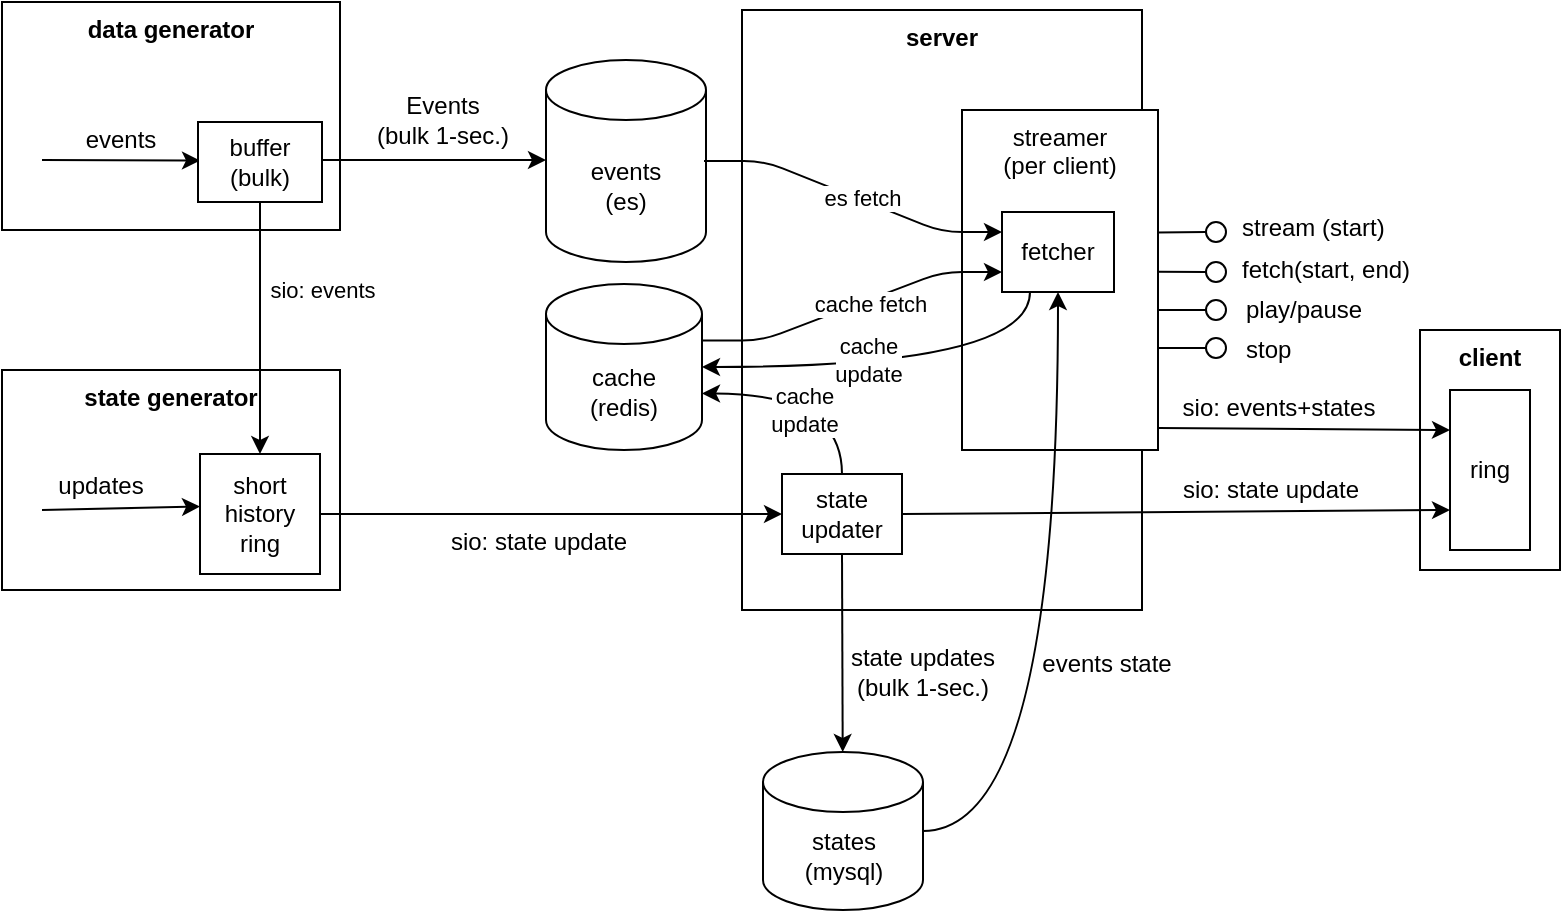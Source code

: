 <mxfile>
    <diagram id="iySTPJm4EqNGzjUjztas" name="Page-1">
        <mxGraphModel dx="867" dy="743" grid="1" gridSize="10" guides="1" tooltips="1" connect="1" arrows="1" fold="1" page="1" pageScale="1" pageWidth="827" pageHeight="1169" math="0" shadow="0">
            <root>
                <mxCell id="0"/>
                <mxCell id="1" parent="0"/>
                <mxCell id="128" value="&lt;b&gt;state generator&lt;/b&gt;" style="rounded=0;whiteSpace=wrap;html=1;verticalAlign=top;align=center;" parent="1" vertex="1">
                    <mxGeometry x="30" y="250" width="169" height="110" as="geometry"/>
                </mxCell>
                <mxCell id="42" value="&lt;b&gt;server&lt;/b&gt;" style="rounded=0;whiteSpace=wrap;html=1;verticalAlign=top;align=center;" parent="1" vertex="1">
                    <mxGeometry x="400" y="70" width="200" height="300" as="geometry"/>
                </mxCell>
                <mxCell id="3" value="events&lt;br&gt;(es)" style="shape=cylinder3;whiteSpace=wrap;html=1;boundedLbl=1;backgroundOutline=1;size=15;" parent="1" vertex="1">
                    <mxGeometry x="302" y="95" width="80" height="101" as="geometry"/>
                </mxCell>
                <mxCell id="41" value="&lt;span&gt;&lt;b&gt;client&lt;/b&gt;&lt;/span&gt;" style="rounded=0;whiteSpace=wrap;html=1;verticalAlign=top;" parent="1" vertex="1">
                    <mxGeometry x="739" y="230" width="70" height="120" as="geometry"/>
                </mxCell>
                <mxCell id="53" value="&lt;b&gt;data generator&lt;/b&gt;" style="rounded=0;whiteSpace=wrap;html=1;verticalAlign=top;align=center;" parent="1" vertex="1">
                    <mxGeometry x="30" y="66" width="169" height="114" as="geometry"/>
                </mxCell>
                <mxCell id="54" value="" style="endArrow=classic;html=1;entryX=0;entryY=0;entryDx=0;entryDy=30;entryPerimeter=0;" parent="1" edge="1">
                    <mxGeometry width="50" height="50" relative="1" as="geometry">
                        <mxPoint x="180" y="145" as="sourcePoint"/>
                        <mxPoint x="302" y="145" as="targetPoint"/>
                    </mxGeometry>
                </mxCell>
                <mxCell id="55" value="&lt;span style=&quot;font-size: 12px&quot;&gt;Events&lt;br&gt;&lt;/span&gt;&lt;span style=&quot;font-size: 12px&quot;&gt;(bulk 1-sec.)&lt;/span&gt;&lt;span style=&quot;font-size: 12px&quot;&gt;&lt;br&gt;&lt;/span&gt;" style="edgeLabel;html=1;align=center;verticalAlign=middle;resizable=0;points=[];" parent="54" vertex="1" connectable="0">
                    <mxGeometry x="-0.083" y="-1" relative="1" as="geometry">
                        <mxPoint x="14" y="-21" as="offset"/>
                    </mxGeometry>
                </mxCell>
                <mxCell id="63" value="short&lt;br&gt;history&lt;br&gt;ring" style="rounded=0;whiteSpace=wrap;html=1;" parent="1" vertex="1">
                    <mxGeometry x="129" y="292" width="60" height="60" as="geometry"/>
                </mxCell>
                <mxCell id="89" value="" style="endArrow=classic;html=1;" parent="1" edge="1">
                    <mxGeometry width="50" height="50" relative="1" as="geometry">
                        <mxPoint x="50" y="145" as="sourcePoint"/>
                        <mxPoint x="129" y="145.29" as="targetPoint"/>
                    </mxGeometry>
                </mxCell>
                <mxCell id="92" value="events" style="text;html=1;align=center;verticalAlign=middle;resizable=0;points=[];autosize=1;strokeColor=none;fillColor=none;" parent="1" vertex="1">
                    <mxGeometry x="64" y="125.29" width="50" height="20" as="geometry"/>
                </mxCell>
                <mxCell id="93" value="" style="endArrow=classic;html=1;" parent="1" edge="1">
                    <mxGeometry width="50" height="50" relative="1" as="geometry">
                        <mxPoint x="50" y="320" as="sourcePoint"/>
                        <mxPoint x="129" y="318.29" as="targetPoint"/>
                    </mxGeometry>
                </mxCell>
                <mxCell id="94" value="updates" style="text;html=1;align=center;verticalAlign=middle;resizable=0;points=[];autosize=1;strokeColor=none;fillColor=none;" parent="1" vertex="1">
                    <mxGeometry x="49" y="298.29" width="60" height="20" as="geometry"/>
                </mxCell>
                <mxCell id="96" value="stream (start)" style="text;html=1;strokeColor=none;fillColor=none;align=left;verticalAlign=middle;whiteSpace=wrap;rounded=0;" parent="1" vertex="1">
                    <mxGeometry x="648" y="166" width="92" height="25" as="geometry"/>
                </mxCell>
                <mxCell id="97" value="play/pause" style="text;html=1;strokeColor=none;fillColor=none;align=left;verticalAlign=middle;whiteSpace=wrap;rounded=0;" parent="1" vertex="1">
                    <mxGeometry x="650" y="210" width="70" height="20" as="geometry"/>
                </mxCell>
                <mxCell id="99" value="fetch(start, end)" style="text;html=1;strokeColor=none;fillColor=none;align=left;verticalAlign=middle;whiteSpace=wrap;rounded=0;" parent="1" vertex="1">
                    <mxGeometry x="648" y="187" width="92" height="25" as="geometry"/>
                </mxCell>
                <mxCell id="100" value="stop" style="text;html=1;strokeColor=none;fillColor=none;align=left;verticalAlign=middle;whiteSpace=wrap;rounded=0;" parent="1" vertex="1">
                    <mxGeometry x="650" y="230" width="30" height="20" as="geometry"/>
                </mxCell>
                <mxCell id="117" value="" style="group" parent="1" vertex="1" connectable="0">
                    <mxGeometry x="608" y="215" width="34" height="10" as="geometry"/>
                </mxCell>
                <mxCell id="109" value="" style="ellipse;whiteSpace=wrap;html=1;aspect=fixed;" parent="117" vertex="1">
                    <mxGeometry x="24" width="10" height="10" as="geometry"/>
                </mxCell>
                <mxCell id="110" value="" style="endArrow=none;html=1;exitX=0;exitY=0.5;exitDx=0;exitDy=0;" parent="117" source="109" edge="1">
                    <mxGeometry width="50" height="50" relative="1" as="geometry">
                        <mxPoint x="20" y="26" as="sourcePoint"/>
                        <mxPoint y="5" as="targetPoint"/>
                    </mxGeometry>
                </mxCell>
                <mxCell id="118" value="states&lt;br&gt;(mysql)" style="shape=cylinder3;whiteSpace=wrap;html=1;boundedLbl=1;backgroundOutline=1;size=15;" parent="1" vertex="1">
                    <mxGeometry x="410.5" y="441" width="80" height="79" as="geometry"/>
                </mxCell>
                <mxCell id="119" value="" style="endArrow=classic;html=1;exitX=0.5;exitY=1;exitDx=0;exitDy=0;" parent="1" source="136" target="118" edge="1">
                    <mxGeometry width="50" height="50" relative="1" as="geometry">
                        <mxPoint x="268.0" y="480" as="sourcePoint"/>
                        <mxPoint x="450" y="400" as="targetPoint"/>
                    </mxGeometry>
                </mxCell>
                <mxCell id="120" value="&lt;span style=&quot;font-size: 12px&quot;&gt;state updates&lt;br&gt;&lt;/span&gt;&lt;span style=&quot;font-size: 12px&quot;&gt;(bulk 1-sec.)&lt;/span&gt;&lt;span style=&quot;font-size: 12px&quot;&gt;&lt;br&gt;&lt;/span&gt;" style="edgeLabel;html=1;align=center;verticalAlign=middle;resizable=0;points=[];" parent="119" vertex="1" connectable="0">
                    <mxGeometry x="-0.083" y="-1" relative="1" as="geometry">
                        <mxPoint x="41" y="13" as="offset"/>
                    </mxGeometry>
                </mxCell>
                <mxCell id="122" value="buffer&lt;br&gt;(bulk)" style="rounded=0;whiteSpace=wrap;html=1;" parent="1" vertex="1">
                    <mxGeometry x="128" y="126" width="62" height="40" as="geometry"/>
                </mxCell>
                <mxCell id="126" value="" style="endArrow=classic;html=1;exitX=0.5;exitY=1;exitDx=0;exitDy=0;" parent="1" source="122" target="63" edge="1">
                    <mxGeometry width="50" height="50" relative="1" as="geometry">
                        <mxPoint x="369" y="341" as="sourcePoint"/>
                        <mxPoint x="371" y="411" as="targetPoint"/>
                    </mxGeometry>
                </mxCell>
                <mxCell id="155" value="sio: events" style="edgeLabel;html=1;align=center;verticalAlign=middle;resizable=0;points=[];" parent="126" vertex="1" connectable="0">
                    <mxGeometry x="-0.298" y="1" relative="1" as="geometry">
                        <mxPoint x="30" as="offset"/>
                    </mxGeometry>
                </mxCell>
                <mxCell id="135" value="" style="endArrow=classic;html=1;exitX=1;exitY=0.5;exitDx=0;exitDy=0;entryX=0;entryY=0.5;entryDx=0;entryDy=0;startArrow=none;" parent="1" source="63" target="136" edge="1">
                    <mxGeometry width="50" height="50" relative="1" as="geometry">
                        <mxPoint x="281" y="320" as="sourcePoint"/>
                        <mxPoint x="400" y="319" as="targetPoint"/>
                    </mxGeometry>
                </mxCell>
                <mxCell id="139" value="&lt;span style=&quot;font-size: 12px&quot;&gt;sio: state update&lt;/span&gt;" style="edgeLabel;html=1;align=center;verticalAlign=middle;resizable=0;points=[];" parent="135" vertex="1" connectable="0">
                    <mxGeometry x="0.117" y="-2" relative="1" as="geometry">
                        <mxPoint x="-20" y="12" as="offset"/>
                    </mxGeometry>
                </mxCell>
                <mxCell id="136" value="state&lt;br&gt;updater" style="rounded=0;whiteSpace=wrap;html=1;" parent="1" vertex="1">
                    <mxGeometry x="420" y="302" width="60" height="40" as="geometry"/>
                </mxCell>
                <mxCell id="25" value="" style="endArrow=classic;html=1;exitX=1.025;exitY=0.915;exitDx=0;exitDy=0;exitPerimeter=0;entryX=0;entryY=0.25;entryDx=0;entryDy=0;" parent="1" edge="1" target="147">
                    <mxGeometry width="50" height="50" relative="1" as="geometry">
                        <mxPoint x="608" y="278.95" as="sourcePoint"/>
                        <mxPoint x="730" y="279" as="targetPoint"/>
                    </mxGeometry>
                </mxCell>
                <mxCell id="45" value="&lt;span style=&quot;font-size: 12px&quot;&gt;sio: e&lt;/span&gt;&lt;span style=&quot;font-size: 12px&quot;&gt;vents+states&lt;/span&gt;" style="edgeLabel;html=1;align=center;verticalAlign=middle;resizable=0;points=[];" parent="25" vertex="1" connectable="0">
                    <mxGeometry x="0.112" y="-1" relative="1" as="geometry">
                        <mxPoint x="-21" y="-12" as="offset"/>
                    </mxGeometry>
                </mxCell>
                <mxCell id="145" value="" style="endArrow=classic;html=1;exitX=1;exitY=0.5;exitDx=0;exitDy=0;entryX=0;entryY=0.75;entryDx=0;entryDy=0;" parent="1" source="136" target="147" edge="1">
                    <mxGeometry width="50" height="50" relative="1" as="geometry">
                        <mxPoint x="498.9" y="340.42" as="sourcePoint"/>
                        <mxPoint x="740" y="340" as="targetPoint"/>
                    </mxGeometry>
                </mxCell>
                <mxCell id="146" value="&lt;span style=&quot;font-size: 12px&quot;&gt;sio: state update&lt;/span&gt;" style="edgeLabel;html=1;align=center;verticalAlign=middle;resizable=0;points=[];" parent="145" vertex="1" connectable="0">
                    <mxGeometry x="0.112" y="-1" relative="1" as="geometry">
                        <mxPoint x="31" y="-12" as="offset"/>
                    </mxGeometry>
                </mxCell>
                <mxCell id="147" value="ring" style="rounded=0;whiteSpace=wrap;html=1;" parent="1" vertex="1">
                    <mxGeometry x="754" y="260" width="40" height="80" as="geometry"/>
                </mxCell>
                <mxCell id="148" value="" style="endArrow=classic;html=1;exitX=0.5;exitY=0;exitDx=0;exitDy=0;entryX=1;entryY=0;entryDx=0;entryDy=54.75;entryPerimeter=0;edgeStyle=orthogonalEdgeStyle;curved=1;" parent="1" source="136" target="150" edge="1">
                    <mxGeometry width="50" height="50" relative="1" as="geometry">
                        <mxPoint x="230.0" y="231.85" as="sourcePoint"/>
                        <mxPoint x="340" y="250" as="targetPoint"/>
                    </mxGeometry>
                </mxCell>
                <mxCell id="170" value="cache&lt;br&gt;update" style="edgeLabel;html=1;align=center;verticalAlign=middle;resizable=0;points=[];" vertex="1" connectable="0" parent="148">
                    <mxGeometry x="0.083" y="8" relative="1" as="geometry">
                        <mxPoint as="offset"/>
                    </mxGeometry>
                </mxCell>
                <mxCell id="150" value="cache&lt;br&gt;(redis)" style="shape=cylinder3;whiteSpace=wrap;html=1;boundedLbl=1;backgroundOutline=1;size=15;" parent="1" vertex="1">
                    <mxGeometry x="302" y="207" width="78" height="83" as="geometry"/>
                </mxCell>
                <mxCell id="43" value="streamer&lt;br&gt;(per client)" style="rounded=0;whiteSpace=wrap;html=1;verticalAlign=top;" parent="1" vertex="1">
                    <mxGeometry x="510" y="120" width="98" height="170" as="geometry"/>
                </mxCell>
                <mxCell id="34" value="" style="endArrow=classic;html=1;exitX=1;exitY=0.5;exitDx=0;exitDy=0;exitPerimeter=0;edgeStyle=entityRelationEdgeStyle;entryX=0;entryY=0.25;entryDx=0;entryDy=0;" parent="1" edge="1" target="157">
                    <mxGeometry width="50" height="50" relative="1" as="geometry">
                        <mxPoint x="381" y="145.5" as="sourcePoint"/>
                        <mxPoint x="610" y="110" as="targetPoint"/>
                    </mxGeometry>
                </mxCell>
                <mxCell id="168" value="es fetch" style="edgeLabel;html=1;align=center;verticalAlign=middle;resizable=0;points=[];" vertex="1" connectable="0" parent="34">
                    <mxGeometry x="0.052" y="1" relative="1" as="geometry">
                        <mxPoint as="offset"/>
                    </mxGeometry>
                </mxCell>
                <mxCell id="157" value="fetcher" style="rounded=0;whiteSpace=wrap;html=1;" vertex="1" parent="1">
                    <mxGeometry x="530" y="171" width="56" height="40" as="geometry"/>
                </mxCell>
                <mxCell id="151" value="" style="endArrow=classic;html=1;entryX=0;entryY=0.75;entryDx=0;entryDy=0;exitX=1;exitY=0;exitDx=0;exitDy=28.25;exitPerimeter=0;edgeStyle=entityRelationEdgeStyle;" parent="1" source="150" target="157" edge="1">
                    <mxGeometry width="50" height="50" relative="1" as="geometry">
                        <mxPoint x="379" y="233" as="sourcePoint"/>
                        <mxPoint x="528.04" y="230.912" as="targetPoint"/>
                    </mxGeometry>
                </mxCell>
                <mxCell id="167" value="cache fetch" style="edgeLabel;html=1;align=center;verticalAlign=middle;resizable=0;points=[];" vertex="1" connectable="0" parent="151">
                    <mxGeometry x="0.111" y="-2" relative="1" as="geometry">
                        <mxPoint as="offset"/>
                    </mxGeometry>
                </mxCell>
                <mxCell id="153" value="" style="endArrow=classic;html=1;exitX=1;exitY=0.5;exitDx=0;exitDy=0;entryX=0.5;entryY=1;entryDx=0;entryDy=0;exitPerimeter=0;edgeStyle=orthogonalEdgeStyle;curved=1;" parent="1" source="118" target="157" edge="1">
                    <mxGeometry width="50" height="50" relative="1" as="geometry">
                        <mxPoint x="490" y="330" as="sourcePoint"/>
                        <mxPoint x="740" y="330.025" as="targetPoint"/>
                    </mxGeometry>
                </mxCell>
                <mxCell id="154" value="&lt;span style=&quot;font-size: 12px&quot;&gt;events state&lt;/span&gt;" style="edgeLabel;html=1;align=center;verticalAlign=middle;resizable=0;points=[];" parent="153" vertex="1" connectable="0">
                    <mxGeometry x="0.112" y="-1" relative="1" as="geometry">
                        <mxPoint x="23" y="36" as="offset"/>
                    </mxGeometry>
                </mxCell>
                <mxCell id="103" value="" style="ellipse;whiteSpace=wrap;html=1;aspect=fixed;" parent="1" vertex="1">
                    <mxGeometry x="632" y="176" width="10" height="10" as="geometry"/>
                </mxCell>
                <mxCell id="104" value="" style="endArrow=none;html=1;exitX=0;exitY=0.5;exitDx=0;exitDy=0;entryX=0.997;entryY=0.36;entryDx=0;entryDy=0;entryPerimeter=0;" parent="1" source="103" edge="1" target="43">
                    <mxGeometry width="50" height="50" relative="1" as="geometry">
                        <mxPoint x="628" y="200" as="sourcePoint"/>
                        <mxPoint x="610" y="181" as="targetPoint"/>
                    </mxGeometry>
                </mxCell>
                <mxCell id="163" value="" style="group" vertex="1" connectable="0" parent="1">
                    <mxGeometry x="608" y="234" width="34" height="10" as="geometry"/>
                </mxCell>
                <mxCell id="164" value="" style="ellipse;whiteSpace=wrap;html=1;aspect=fixed;" vertex="1" parent="163">
                    <mxGeometry x="24" width="10" height="10" as="geometry"/>
                </mxCell>
                <mxCell id="165" value="" style="endArrow=none;html=1;exitX=0;exitY=0.5;exitDx=0;exitDy=0;" edge="1" parent="163" source="164">
                    <mxGeometry width="50" height="50" relative="1" as="geometry">
                        <mxPoint x="20" y="26" as="sourcePoint"/>
                        <mxPoint y="5" as="targetPoint"/>
                    </mxGeometry>
                </mxCell>
                <mxCell id="152" value="" style="endArrow=classic;html=1;exitX=0.25;exitY=1;exitDx=0;exitDy=0;entryX=1;entryY=0.5;entryDx=0;entryDy=0;entryPerimeter=0;edgeStyle=orthogonalEdgeStyle;curved=1;" parent="1" source="157" target="150" edge="1">
                    <mxGeometry width="50" height="50" relative="1" as="geometry">
                        <mxPoint x="526.48" y="238.25" as="sourcePoint"/>
                        <mxPoint x="390" y="246" as="targetPoint"/>
                    </mxGeometry>
                </mxCell>
                <mxCell id="169" value="cache&lt;br&gt;update" style="edgeLabel;html=1;align=center;verticalAlign=middle;resizable=0;points=[];" vertex="1" connectable="0" parent="152">
                    <mxGeometry x="-0.049" y="-7" relative="1" as="geometry">
                        <mxPoint x="-23" y="3" as="offset"/>
                    </mxGeometry>
                </mxCell>
                <mxCell id="160" value="" style="endArrow=none;html=1;exitX=0;exitY=0.5;exitDx=0;exitDy=0;entryX=0.997;entryY=0.476;entryDx=0;entryDy=0;entryPerimeter=0;" edge="1" parent="1" source="159" target="43">
                    <mxGeometry width="50" height="50" relative="1" as="geometry">
                        <mxPoint x="637" y="439" as="sourcePoint"/>
                        <mxPoint x="610" y="201" as="targetPoint"/>
                    </mxGeometry>
                </mxCell>
                <mxCell id="159" value="" style="ellipse;whiteSpace=wrap;html=1;aspect=fixed;" vertex="1" parent="1">
                    <mxGeometry x="632" y="196" width="10" height="10" as="geometry"/>
                </mxCell>
            </root>
        </mxGraphModel>
    </diagram>
</mxfile>